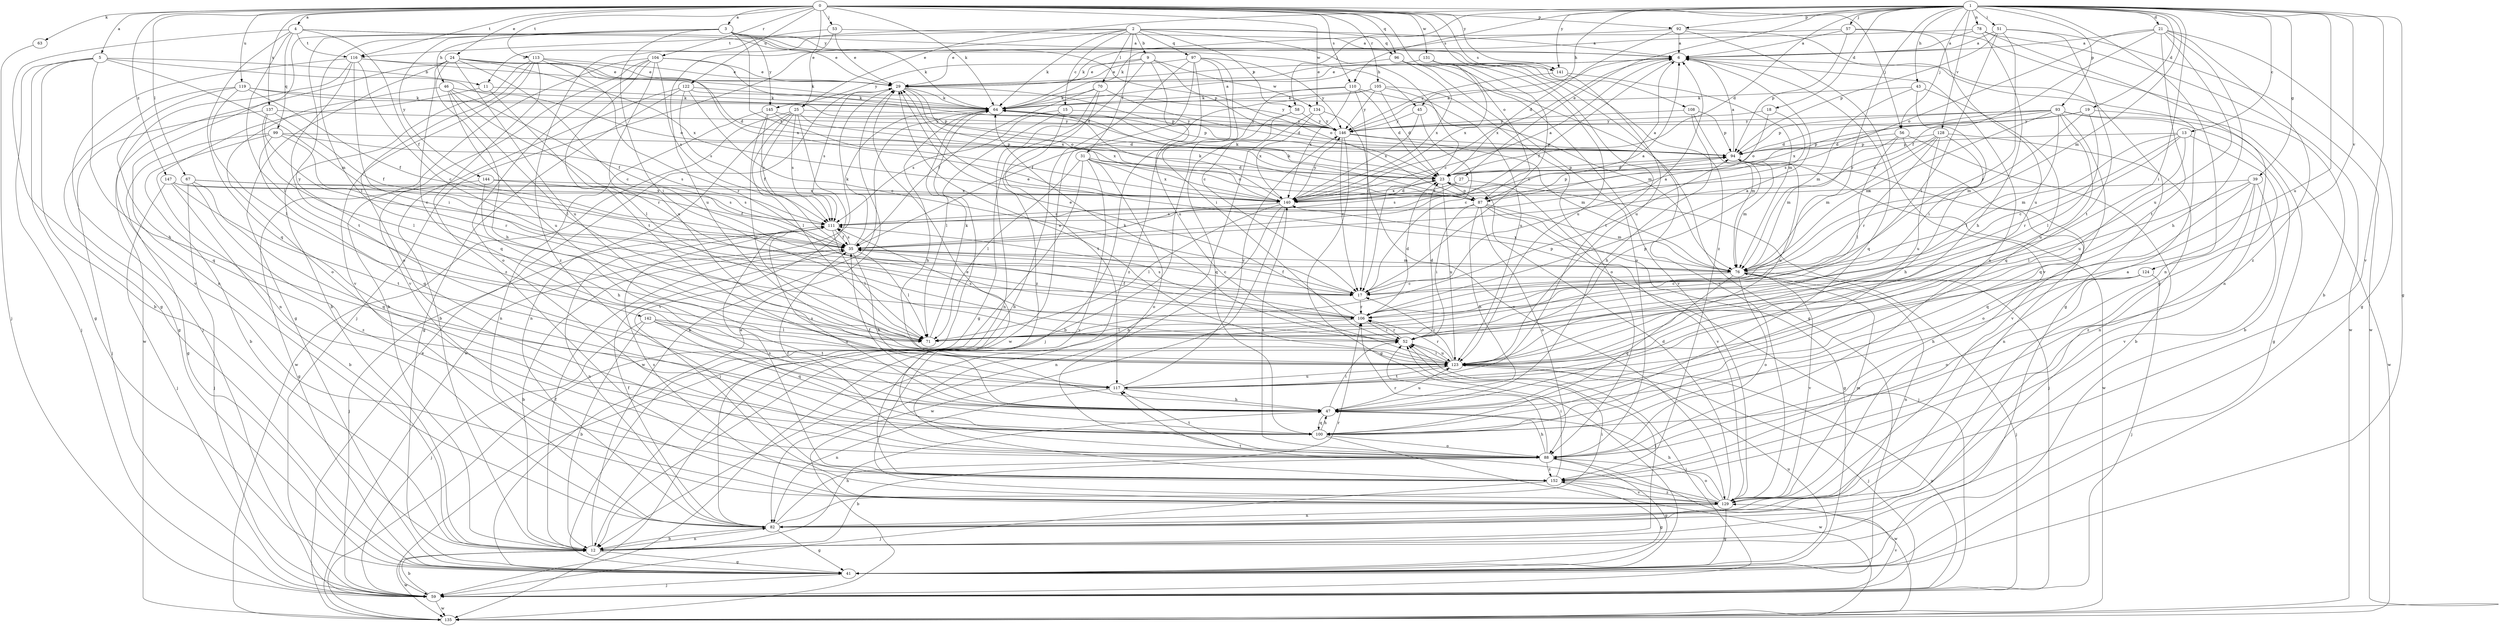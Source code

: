 strict digraph  {
0;
1;
2;
3;
4;
5;
6;
9;
11;
12;
13;
15;
17;
18;
19;
21;
23;
24;
25;
27;
29;
31;
35;
39;
41;
43;
45;
46;
47;
51;
52;
53;
56;
57;
58;
59;
63;
64;
67;
70;
71;
76;
78;
82;
87;
88;
92;
93;
94;
96;
97;
99;
100;
104;
105;
106;
108;
110;
111;
113;
116;
117;
119;
122;
123;
124;
128;
129;
131;
134;
135;
137;
140;
141;
142;
144;
145;
146;
147;
152;
0 -> 3  [label=a];
0 -> 4  [label=a];
0 -> 5  [label=a];
0 -> 24  [label=e];
0 -> 25  [label=e];
0 -> 53  [label=j];
0 -> 56  [label=j];
0 -> 63  [label=k];
0 -> 64  [label=k];
0 -> 67  [label=l];
0 -> 87  [label=o];
0 -> 92  [label=p];
0 -> 96  [label=q];
0 -> 104  [label=r];
0 -> 105  [label=r];
0 -> 108  [label=s];
0 -> 110  [label=s];
0 -> 113  [label=t];
0 -> 116  [label=t];
0 -> 119  [label=u];
0 -> 122  [label=u];
0 -> 131  [label=w];
0 -> 134  [label=w];
0 -> 137  [label=x];
0 -> 141  [label=y];
0 -> 147  [label=z];
0 -> 152  [label=z];
1 -> 13  [label=c];
1 -> 18  [label=d];
1 -> 19  [label=d];
1 -> 21  [label=d];
1 -> 23  [label=d];
1 -> 25  [label=e];
1 -> 27  [label=e];
1 -> 39  [label=g];
1 -> 41  [label=g];
1 -> 43  [label=h];
1 -> 45  [label=h];
1 -> 51  [label=i];
1 -> 52  [label=i];
1 -> 56  [label=j];
1 -> 57  [label=j];
1 -> 58  [label=j];
1 -> 76  [label=m];
1 -> 78  [label=n];
1 -> 82  [label=n];
1 -> 92  [label=p];
1 -> 93  [label=p];
1 -> 106  [label=r];
1 -> 110  [label=s];
1 -> 123  [label=u];
1 -> 124  [label=v];
1 -> 128  [label=v];
1 -> 129  [label=v];
1 -> 141  [label=y];
2 -> 6  [label=a];
2 -> 9  [label=b];
2 -> 11  [label=b];
2 -> 15  [label=c];
2 -> 17  [label=c];
2 -> 31  [label=f];
2 -> 58  [label=j];
2 -> 59  [label=j];
2 -> 64  [label=k];
2 -> 70  [label=l];
2 -> 96  [label=q];
2 -> 97  [label=q];
2 -> 116  [label=t];
3 -> 6  [label=a];
3 -> 45  [label=h];
3 -> 46  [label=h];
3 -> 52  [label=i];
3 -> 64  [label=k];
3 -> 71  [label=l];
3 -> 82  [label=n];
3 -> 140  [label=x];
3 -> 141  [label=y];
3 -> 142  [label=y];
3 -> 144  [label=y];
3 -> 145  [label=y];
4 -> 29  [label=e];
4 -> 35  [label=f];
4 -> 41  [label=g];
4 -> 71  [label=l];
4 -> 94  [label=p];
4 -> 99  [label=q];
4 -> 100  [label=q];
4 -> 116  [label=t];
5 -> 11  [label=b];
5 -> 12  [label=b];
5 -> 41  [label=g];
5 -> 47  [label=h];
5 -> 59  [label=j];
5 -> 76  [label=m];
5 -> 87  [label=o];
6 -> 29  [label=e];
6 -> 35  [label=f];
6 -> 100  [label=q];
6 -> 140  [label=x];
9 -> 29  [label=e];
9 -> 41  [label=g];
9 -> 87  [label=o];
9 -> 123  [label=u];
9 -> 134  [label=w];
9 -> 145  [label=y];
11 -> 64  [label=k];
11 -> 71  [label=l];
11 -> 82  [label=n];
12 -> 35  [label=f];
12 -> 41  [label=g];
12 -> 47  [label=h];
12 -> 52  [label=i];
12 -> 64  [label=k];
12 -> 82  [label=n];
12 -> 135  [label=w];
13 -> 17  [label=c];
13 -> 76  [label=m];
13 -> 94  [label=p];
13 -> 100  [label=q];
13 -> 106  [label=r];
13 -> 123  [label=u];
15 -> 111  [label=s];
15 -> 117  [label=t];
15 -> 135  [label=w];
15 -> 146  [label=y];
17 -> 6  [label=a];
17 -> 35  [label=f];
17 -> 106  [label=r];
18 -> 87  [label=o];
18 -> 111  [label=s];
18 -> 146  [label=y];
19 -> 23  [label=d];
19 -> 71  [label=l];
19 -> 76  [label=m];
19 -> 135  [label=w];
19 -> 146  [label=y];
21 -> 6  [label=a];
21 -> 35  [label=f];
21 -> 41  [label=g];
21 -> 47  [label=h];
21 -> 87  [label=o];
21 -> 117  [label=t];
21 -> 123  [label=u];
21 -> 152  [label=z];
23 -> 64  [label=k];
23 -> 87  [label=o];
23 -> 94  [label=p];
23 -> 123  [label=u];
23 -> 129  [label=v];
23 -> 140  [label=x];
24 -> 17  [label=c];
24 -> 23  [label=d];
24 -> 29  [label=e];
24 -> 41  [label=g];
24 -> 47  [label=h];
24 -> 100  [label=q];
24 -> 123  [label=u];
24 -> 135  [label=w];
24 -> 140  [label=x];
25 -> 35  [label=f];
25 -> 71  [label=l];
25 -> 82  [label=n];
25 -> 111  [label=s];
25 -> 129  [label=v];
25 -> 135  [label=w];
25 -> 140  [label=x];
25 -> 146  [label=y];
27 -> 59  [label=j];
27 -> 111  [label=s];
27 -> 140  [label=x];
29 -> 64  [label=k];
29 -> 87  [label=o];
29 -> 94  [label=p];
29 -> 111  [label=s];
29 -> 135  [label=w];
29 -> 140  [label=x];
31 -> 23  [label=d];
31 -> 59  [label=j];
31 -> 71  [label=l];
31 -> 87  [label=o];
31 -> 88  [label=o];
31 -> 129  [label=v];
31 -> 140  [label=x];
35 -> 6  [label=a];
35 -> 12  [label=b];
35 -> 17  [label=c];
35 -> 47  [label=h];
35 -> 64  [label=k];
35 -> 71  [label=l];
35 -> 76  [label=m];
35 -> 111  [label=s];
39 -> 71  [label=l];
39 -> 88  [label=o];
39 -> 100  [label=q];
39 -> 129  [label=v];
39 -> 140  [label=x];
39 -> 152  [label=z];
41 -> 29  [label=e];
41 -> 59  [label=j];
41 -> 123  [label=u];
43 -> 52  [label=i];
43 -> 64  [label=k];
43 -> 76  [label=m];
43 -> 100  [label=q];
45 -> 17  [label=c];
45 -> 140  [label=x];
45 -> 146  [label=y];
46 -> 35  [label=f];
46 -> 64  [label=k];
46 -> 71  [label=l];
46 -> 88  [label=o];
46 -> 106  [label=r];
46 -> 123  [label=u];
47 -> 35  [label=f];
47 -> 52  [label=i];
47 -> 100  [label=q];
47 -> 111  [label=s];
47 -> 123  [label=u];
51 -> 6  [label=a];
51 -> 71  [label=l];
51 -> 94  [label=p];
51 -> 106  [label=r];
51 -> 117  [label=t];
51 -> 135  [label=w];
52 -> 23  [label=d];
52 -> 64  [label=k];
52 -> 94  [label=p];
52 -> 106  [label=r];
52 -> 111  [label=s];
52 -> 123  [label=u];
53 -> 6  [label=a];
53 -> 29  [label=e];
53 -> 123  [label=u];
53 -> 152  [label=z];
56 -> 12  [label=b];
56 -> 71  [label=l];
56 -> 76  [label=m];
56 -> 94  [label=p];
56 -> 129  [label=v];
57 -> 6  [label=a];
57 -> 12  [label=b];
57 -> 29  [label=e];
57 -> 94  [label=p];
57 -> 123  [label=u];
58 -> 12  [label=b];
58 -> 100  [label=q];
58 -> 146  [label=y];
59 -> 12  [label=b];
59 -> 52  [label=i];
59 -> 123  [label=u];
59 -> 129  [label=v];
59 -> 135  [label=w];
63 -> 59  [label=j];
64 -> 6  [label=a];
64 -> 47  [label=h];
64 -> 71  [label=l];
64 -> 94  [label=p];
64 -> 146  [label=y];
67 -> 59  [label=j];
67 -> 100  [label=q];
67 -> 111  [label=s];
67 -> 140  [label=x];
67 -> 152  [label=z];
70 -> 23  [label=d];
70 -> 35  [label=f];
70 -> 64  [label=k];
70 -> 82  [label=n];
70 -> 152  [label=z];
71 -> 64  [label=k];
71 -> 94  [label=p];
76 -> 17  [label=c];
76 -> 29  [label=e];
76 -> 59  [label=j];
76 -> 82  [label=n];
76 -> 88  [label=o];
76 -> 100  [label=q];
76 -> 129  [label=v];
76 -> 140  [label=x];
78 -> 6  [label=a];
78 -> 47  [label=h];
78 -> 64  [label=k];
78 -> 82  [label=n];
78 -> 135  [label=w];
82 -> 12  [label=b];
82 -> 35  [label=f];
82 -> 41  [label=g];
82 -> 52  [label=i];
82 -> 106  [label=r];
87 -> 6  [label=a];
87 -> 41  [label=g];
87 -> 47  [label=h];
87 -> 52  [label=i];
87 -> 59  [label=j];
87 -> 64  [label=k];
87 -> 76  [label=m];
87 -> 88  [label=o];
87 -> 94  [label=p];
87 -> 111  [label=s];
88 -> 6  [label=a];
88 -> 12  [label=b];
88 -> 29  [label=e];
88 -> 35  [label=f];
88 -> 41  [label=g];
88 -> 47  [label=h];
88 -> 106  [label=r];
88 -> 117  [label=t];
88 -> 135  [label=w];
88 -> 140  [label=x];
88 -> 152  [label=z];
92 -> 6  [label=a];
92 -> 23  [label=d];
92 -> 41  [label=g];
92 -> 64  [label=k];
92 -> 129  [label=v];
93 -> 12  [label=b];
93 -> 23  [label=d];
93 -> 41  [label=g];
93 -> 71  [label=l];
93 -> 76  [label=m];
93 -> 94  [label=p];
93 -> 100  [label=q];
93 -> 123  [label=u];
93 -> 140  [label=x];
93 -> 146  [label=y];
94 -> 6  [label=a];
94 -> 23  [label=d];
94 -> 76  [label=m];
94 -> 82  [label=n];
94 -> 123  [label=u];
94 -> 135  [label=w];
96 -> 29  [label=e];
96 -> 41  [label=g];
96 -> 88  [label=o];
96 -> 129  [label=v];
96 -> 140  [label=x];
97 -> 12  [label=b];
97 -> 17  [label=c];
97 -> 29  [label=e];
97 -> 52  [label=i];
97 -> 135  [label=w];
97 -> 146  [label=y];
97 -> 152  [label=z];
99 -> 12  [label=b];
99 -> 41  [label=g];
99 -> 94  [label=p];
99 -> 100  [label=q];
99 -> 106  [label=r];
99 -> 111  [label=s];
100 -> 47  [label=h];
100 -> 88  [label=o];
100 -> 135  [label=w];
104 -> 12  [label=b];
104 -> 23  [label=d];
104 -> 29  [label=e];
104 -> 88  [label=o];
104 -> 111  [label=s];
104 -> 117  [label=t];
104 -> 123  [label=u];
104 -> 129  [label=v];
105 -> 23  [label=d];
105 -> 35  [label=f];
105 -> 64  [label=k];
105 -> 88  [label=o];
105 -> 123  [label=u];
105 -> 146  [label=y];
106 -> 6  [label=a];
106 -> 23  [label=d];
106 -> 29  [label=e];
106 -> 35  [label=f];
106 -> 52  [label=i];
106 -> 71  [label=l];
106 -> 111  [label=s];
108 -> 47  [label=h];
108 -> 76  [label=m];
108 -> 94  [label=p];
108 -> 146  [label=y];
110 -> 17  [label=c];
110 -> 23  [label=d];
110 -> 59  [label=j];
110 -> 64  [label=k];
110 -> 76  [label=m];
110 -> 140  [label=x];
111 -> 35  [label=f];
111 -> 59  [label=j];
111 -> 71  [label=l];
111 -> 82  [label=n];
113 -> 12  [label=b];
113 -> 29  [label=e];
113 -> 88  [label=o];
113 -> 106  [label=r];
113 -> 129  [label=v];
113 -> 140  [label=x];
113 -> 152  [label=z];
116 -> 17  [label=c];
116 -> 29  [label=e];
116 -> 52  [label=i];
116 -> 59  [label=j];
116 -> 64  [label=k];
116 -> 117  [label=t];
116 -> 129  [label=v];
117 -> 47  [label=h];
117 -> 82  [label=n];
117 -> 123  [label=u];
117 -> 146  [label=y];
119 -> 35  [label=f];
119 -> 41  [label=g];
119 -> 64  [label=k];
119 -> 71  [label=l];
119 -> 94  [label=p];
119 -> 100  [label=q];
122 -> 12  [label=b];
122 -> 17  [label=c];
122 -> 41  [label=g];
122 -> 64  [label=k];
122 -> 111  [label=s];
122 -> 146  [label=y];
123 -> 17  [label=c];
123 -> 29  [label=e];
123 -> 52  [label=i];
123 -> 59  [label=j];
123 -> 106  [label=r];
123 -> 117  [label=t];
124 -> 17  [label=c];
124 -> 47  [label=h];
124 -> 59  [label=j];
124 -> 88  [label=o];
128 -> 47  [label=h];
128 -> 76  [label=m];
128 -> 82  [label=n];
128 -> 94  [label=p];
128 -> 106  [label=r];
128 -> 123  [label=u];
128 -> 140  [label=x];
129 -> 23  [label=d];
129 -> 41  [label=g];
129 -> 47  [label=h];
129 -> 76  [label=m];
129 -> 82  [label=n];
129 -> 88  [label=o];
129 -> 111  [label=s];
129 -> 117  [label=t];
129 -> 152  [label=z];
131 -> 17  [label=c];
131 -> 29  [label=e];
131 -> 117  [label=t];
131 -> 123  [label=u];
131 -> 129  [label=v];
131 -> 140  [label=x];
134 -> 12  [label=b];
134 -> 129  [label=v];
134 -> 140  [label=x];
134 -> 146  [label=y];
135 -> 29  [label=e];
137 -> 17  [label=c];
137 -> 35  [label=f];
137 -> 59  [label=j];
137 -> 71  [label=l];
137 -> 146  [label=y];
140 -> 6  [label=a];
140 -> 23  [label=d];
140 -> 64  [label=k];
140 -> 71  [label=l];
140 -> 82  [label=n];
140 -> 111  [label=s];
140 -> 135  [label=w];
140 -> 146  [label=y];
141 -> 76  [label=m];
141 -> 123  [label=u];
141 -> 146  [label=y];
142 -> 12  [label=b];
142 -> 59  [label=j];
142 -> 71  [label=l];
142 -> 100  [label=q];
142 -> 117  [label=t];
142 -> 123  [label=u];
144 -> 35  [label=f];
144 -> 41  [label=g];
144 -> 47  [label=h];
144 -> 140  [label=x];
145 -> 23  [label=d];
145 -> 82  [label=n];
145 -> 111  [label=s];
145 -> 123  [label=u];
145 -> 146  [label=y];
146 -> 6  [label=a];
146 -> 17  [label=c];
146 -> 41  [label=g];
146 -> 76  [label=m];
146 -> 94  [label=p];
147 -> 12  [label=b];
147 -> 59  [label=j];
147 -> 111  [label=s];
147 -> 117  [label=t];
147 -> 140  [label=x];
152 -> 6  [label=a];
152 -> 41  [label=g];
152 -> 52  [label=i];
152 -> 59  [label=j];
152 -> 111  [label=s];
152 -> 129  [label=v];
}
